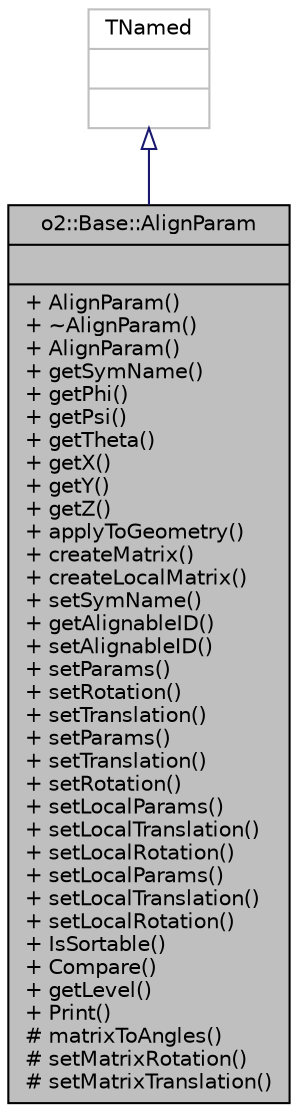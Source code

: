 digraph "o2::Base::AlignParam"
{
 // INTERACTIVE_SVG=YES
  bgcolor="transparent";
  edge [fontname="Helvetica",fontsize="10",labelfontname="Helvetica",labelfontsize="10"];
  node [fontname="Helvetica",fontsize="10",shape=record];
  Node1 [label="{o2::Base::AlignParam\n||+ AlignParam()\l+ ~AlignParam()\l+ AlignParam()\l+ getSymName()\l+ getPhi()\l+ getPsi()\l+ getTheta()\l+ getX()\l+ getY()\l+ getZ()\l+ applyToGeometry()\l+ createMatrix()\l+ createLocalMatrix()\l+ setSymName()\l+ getAlignableID()\l+ setAlignableID()\l+ setParams()\l+ setRotation()\l+ setTranslation()\l+ setParams()\l+ setTranslation()\l+ setRotation()\l+ setLocalParams()\l+ setLocalTranslation()\l+ setLocalRotation()\l+ setLocalParams()\l+ setLocalTranslation()\l+ setLocalRotation()\l+ IsSortable()\l+ Compare()\l+ getLevel()\l+ Print()\l# matrixToAngles()\l# setMatrixRotation()\l# setMatrixTranslation()\l}",height=0.2,width=0.4,color="black", fillcolor="grey75", style="filled" fontcolor="black"];
  Node2 -> Node1 [dir="back",color="midnightblue",fontsize="10",style="solid",arrowtail="onormal",fontname="Helvetica"];
  Node2 [label="{TNamed\n||}",height=0.2,width=0.4,color="grey75"];
}
